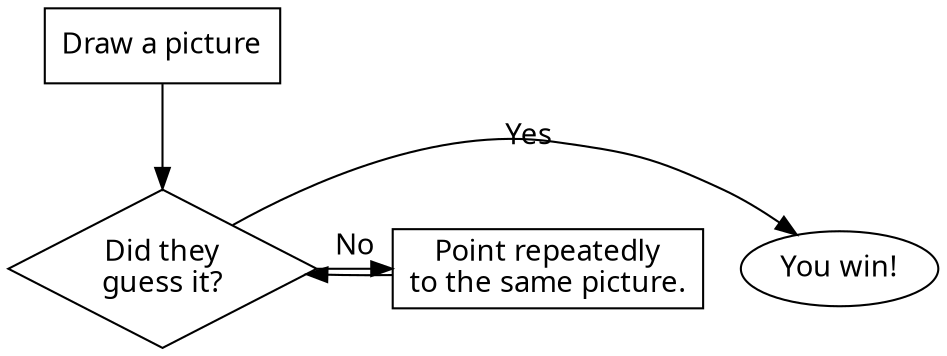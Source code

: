 digraph G {
  node [fontname = "Handlee"];
  edge [fontname = "Handlee"];

  draw [
    label = "Draw a picture";
    shape = rect;
  ];
  win [
    label = "You win!";
    shape = oval;
  ];
  guess [
    label = "Did they\nguess it?";
    shape = diamond;
  ];
  point [
    label = "Point repeatedly\nto the same picture.";
    shape = rect;
  ];

  draw -> guess;
  guess -> win [ label = "Yes" ];
  point -> guess;
  guess -> point [ label = "No" ];
  {
    rank=same;
    guess; point; win;
  }
}